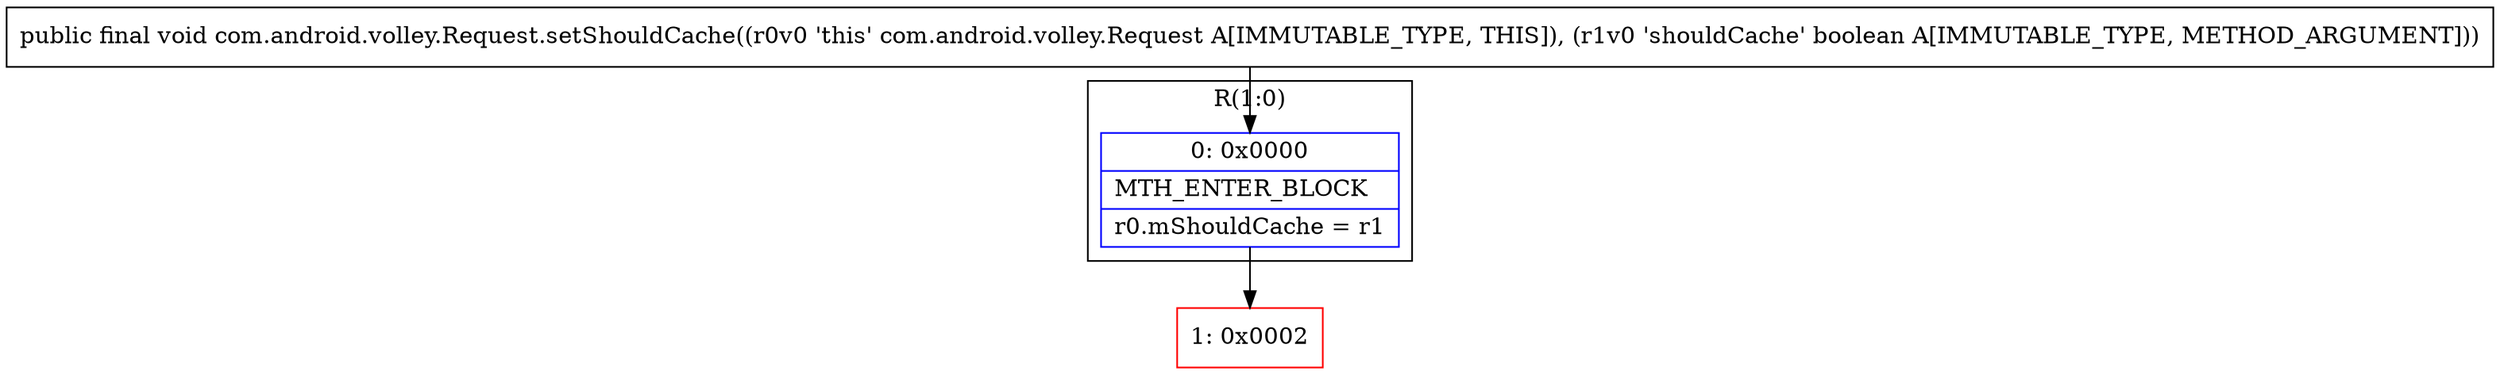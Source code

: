 digraph "CFG forcom.android.volley.Request.setShouldCache(Z)V" {
subgraph cluster_Region_1659160987 {
label = "R(1:0)";
node [shape=record,color=blue];
Node_0 [shape=record,label="{0\:\ 0x0000|MTH_ENTER_BLOCK\l|r0.mShouldCache = r1\l}"];
}
Node_1 [shape=record,color=red,label="{1\:\ 0x0002}"];
MethodNode[shape=record,label="{public final void com.android.volley.Request.setShouldCache((r0v0 'this' com.android.volley.Request A[IMMUTABLE_TYPE, THIS]), (r1v0 'shouldCache' boolean A[IMMUTABLE_TYPE, METHOD_ARGUMENT])) }"];
MethodNode -> Node_0;
Node_0 -> Node_1;
}

